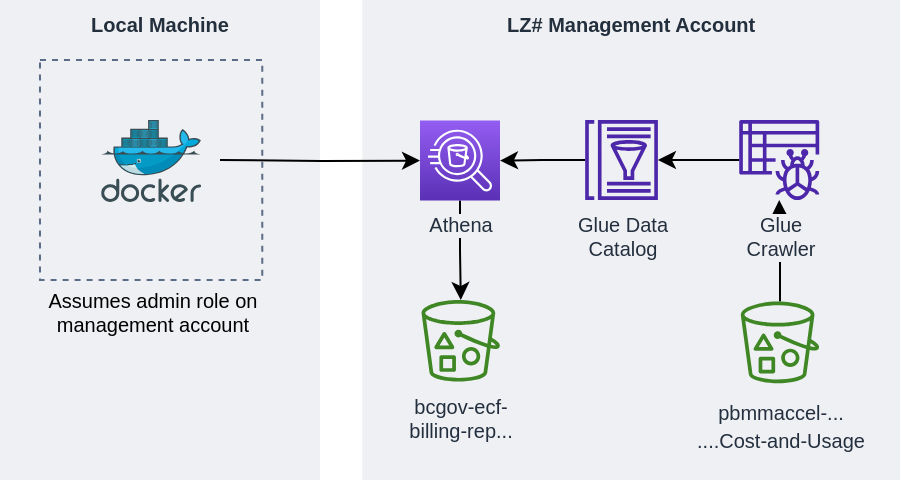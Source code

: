 <mxfile version="19.0.0" type="device"><diagram id="A0MO-ch8kLEO4IOHCz-x" name="Page-1"><mxGraphModel dx="3851" dy="3137" grid="1" gridSize="10" guides="1" tooltips="1" connect="1" arrows="1" fold="1" page="1" pageScale="1" pageWidth="850" pageHeight="1100" math="0" shadow="0"><root><mxCell id="0"/><mxCell id="1" parent="0"/><mxCell id="oJN8WSs380sR2dXf1pwn-2" value="Local Machine" style="fillColor=#EFF0F3;strokeColor=none;dashed=0;verticalAlign=top;fontStyle=1;fontColor=#232F3D;fontSize=10;" parent="1" vertex="1"><mxGeometry x="-720" y="-800" width="160" height="240" as="geometry"/></mxCell><mxCell id="VIE-3Mf154Oqx4W3-CL3-31" value="LZ# Management Account" style="fillColor=#EFF0F3;strokeColor=none;dashed=0;verticalAlign=top;fontStyle=1;fontColor=#232F3D;fontSize=10;" parent="1" vertex="1"><mxGeometry x="-538.85" y="-800" width="268.85" height="240" as="geometry"/></mxCell><mxCell id="VIE-3Mf154Oqx4W3-CL3-32" style="edgeStyle=orthogonalEdgeStyle;rounded=0;orthogonalLoop=1;jettySize=auto;html=1;" parent="1" source="VIE-3Mf154Oqx4W3-CL3-40" target="VIE-3Mf154Oqx4W3-CL3-36" edge="1"><mxGeometry relative="1" as="geometry"/></mxCell><mxCell id="VIE-3Mf154Oqx4W3-CL3-33" style="edgeStyle=orthogonalEdgeStyle;rounded=0;orthogonalLoop=1;jettySize=auto;html=1;" parent="1" source="VIE-3Mf154Oqx4W3-CL3-34" target="VIE-3Mf154Oqx4W3-CL3-40" edge="1"><mxGeometry relative="1" as="geometry"/></mxCell><mxCell id="VIE-3Mf154Oqx4W3-CL3-34" value="&lt;font style=&quot;font-size: 10px&quot;&gt;pbmmaccel-...&lt;br&gt;....Cost-and-Usage&lt;/font&gt;" style="sketch=0;outlineConnect=0;fontColor=#232F3E;gradientColor=none;fillColor=#3F8624;strokeColor=none;dashed=0;verticalLabelPosition=bottom;verticalAlign=top;align=center;html=1;fontSize=12;fontStyle=0;aspect=fixed;pointerEvents=1;shape=mxgraph.aws4.bucket_with_objects;" parent="1" vertex="1"><mxGeometry x="-349.62" y="-649.2" width="39.23" height="40.8" as="geometry"/></mxCell><mxCell id="VIE-3Mf154Oqx4W3-CL3-35" style="edgeStyle=orthogonalEdgeStyle;rounded=0;orthogonalLoop=1;jettySize=auto;html=1;" parent="1" source="VIE-3Mf154Oqx4W3-CL3-36" target="VIE-3Mf154Oqx4W3-CL3-41" edge="1"><mxGeometry relative="1" as="geometry"/></mxCell><mxCell id="VIE-3Mf154Oqx4W3-CL3-36" value="Glue Data&lt;br style=&quot;font-size: 10px;&quot;&gt;Catalog" style="sketch=0;outlineConnect=0;fontColor=#232F3E;gradientColor=none;fillColor=#4D27AA;strokeColor=none;dashed=0;verticalLabelPosition=bottom;verticalAlign=top;align=center;html=1;fontSize=10;fontStyle=0;aspect=fixed;pointerEvents=1;shape=mxgraph.aws4.glue_data_catalog;" parent="1" vertex="1"><mxGeometry x="-427.69" y="-740" width="36.92" height="40" as="geometry"/></mxCell><mxCell id="VIE-3Mf154Oqx4W3-CL3-37" style="edgeStyle=orthogonalEdgeStyle;rounded=0;orthogonalLoop=1;jettySize=auto;html=1;" parent="1" source="VIE-3Mf154Oqx4W3-CL3-41" target="VIE-3Mf154Oqx4W3-CL3-38" edge="1"><mxGeometry relative="1" as="geometry"/></mxCell><mxCell id="VIE-3Mf154Oqx4W3-CL3-38" value="bcgov-ecf-&lt;br style=&quot;font-size: 10px&quot;&gt;billing-rep..." style="sketch=0;outlineConnect=0;fontColor=#232F3E;gradientColor=none;fillColor=#3F8624;strokeColor=none;dashed=0;verticalLabelPosition=bottom;verticalAlign=top;align=center;html=1;fontSize=10;fontStyle=0;aspect=fixed;pointerEvents=1;shape=mxgraph.aws4.bucket_with_objects;" parent="1" vertex="1"><mxGeometry x="-509.23" y="-650" width="39.23" height="40.8" as="geometry"/></mxCell><mxCell id="VIE-3Mf154Oqx4W3-CL3-39" style="edgeStyle=orthogonalEdgeStyle;rounded=0;orthogonalLoop=1;jettySize=auto;html=1;" parent="1" target="VIE-3Mf154Oqx4W3-CL3-41" edge="1"><mxGeometry relative="1" as="geometry"><mxPoint x="-610" y="-720" as="sourcePoint"/></mxGeometry></mxCell><mxCell id="VIE-3Mf154Oqx4W3-CL3-40" value="Glue&lt;br style=&quot;font-size: 10px;&quot;&gt;Crawler" style="sketch=0;outlineConnect=0;fontColor=#232F3E;gradientColor=none;fillColor=#4D27AA;strokeColor=none;dashed=0;verticalLabelPosition=bottom;verticalAlign=top;align=center;html=1;fontSize=10;fontStyle=0;aspect=fixed;pointerEvents=1;shape=mxgraph.aws4.glue_crawlers;labelBackgroundColor=#EFF0F3;" parent="1" vertex="1"><mxGeometry x="-350.39" y="-740" width="40" height="40" as="geometry"/></mxCell><mxCell id="VIE-3Mf154Oqx4W3-CL3-41" value="Athena" style="sketch=0;points=[[0,0,0],[0.25,0,0],[0.5,0,0],[0.75,0,0],[1,0,0],[0,1,0],[0.25,1,0],[0.5,1,0],[0.75,1,0],[1,1,0],[0,0.25,0],[0,0.5,0],[0,0.75,0],[1,0.25,0],[1,0.5,0],[1,0.75,0]];outlineConnect=0;fontColor=#232F3E;gradientColor=#945DF2;gradientDirection=north;fillColor=#5A30B5;strokeColor=#ffffff;dashed=0;verticalLabelPosition=bottom;verticalAlign=top;align=center;html=1;fontSize=10;fontStyle=0;aspect=fixed;shape=mxgraph.aws4.resourceIcon;resIcon=mxgraph.aws4.athena;rounded=1;labelBackgroundColor=#EFF0F3;spacingBottom=0;" parent="1" vertex="1"><mxGeometry x="-510" y="-739.7" width="40" height="40" as="geometry"/></mxCell><mxCell id="VIE-3Mf154Oqx4W3-CL3-42" value="" style="sketch=0;aspect=fixed;html=1;points=[];align=center;image;fontSize=12;image=img/lib/mscae/Docker.svg;labelBackgroundColor=#EFF0F3;fillColor=default;" parent="1" vertex="1"><mxGeometry x="-669.43" y="-740" width="50" height="41" as="geometry"/></mxCell><mxCell id="VIE-3Mf154Oqx4W3-CL3-43" value="" style="fillColor=none;strokeColor=#5A6C86;dashed=1;verticalAlign=top;fontStyle=0;fontColor=#5A6C86;fontSize=10;" parent="1" vertex="1"><mxGeometry x="-700.01" y="-770" width="111.15" height="110" as="geometry"/></mxCell><mxCell id="VIE-3Mf154Oqx4W3-CL3-44" value="Assumes admin role on&lt;br&gt;management account" style="text;html=1;align=center;verticalAlign=middle;resizable=0;points=[];autosize=1;strokeColor=none;fillColor=none;fontSize=10;" parent="1" vertex="1"><mxGeometry x="-704.43" y="-659.2" width="120" height="30" as="geometry"/></mxCell></root></mxGraphModel></diagram></mxfile>